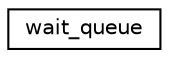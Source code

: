 digraph "Graphical Class Hierarchy"
{
 // LATEX_PDF_SIZE
  edge [fontname="Helvetica",fontsize="10",labelfontname="Helvetica",labelfontsize="10"];
  node [fontname="Helvetica",fontsize="10",shape=record];
  rankdir="LR";
  Node0 [label="wait_queue",height=0.2,width=0.4,color="black", fillcolor="white", style="filled",URL="$structwait__queue.html",tooltip=" "];
}
